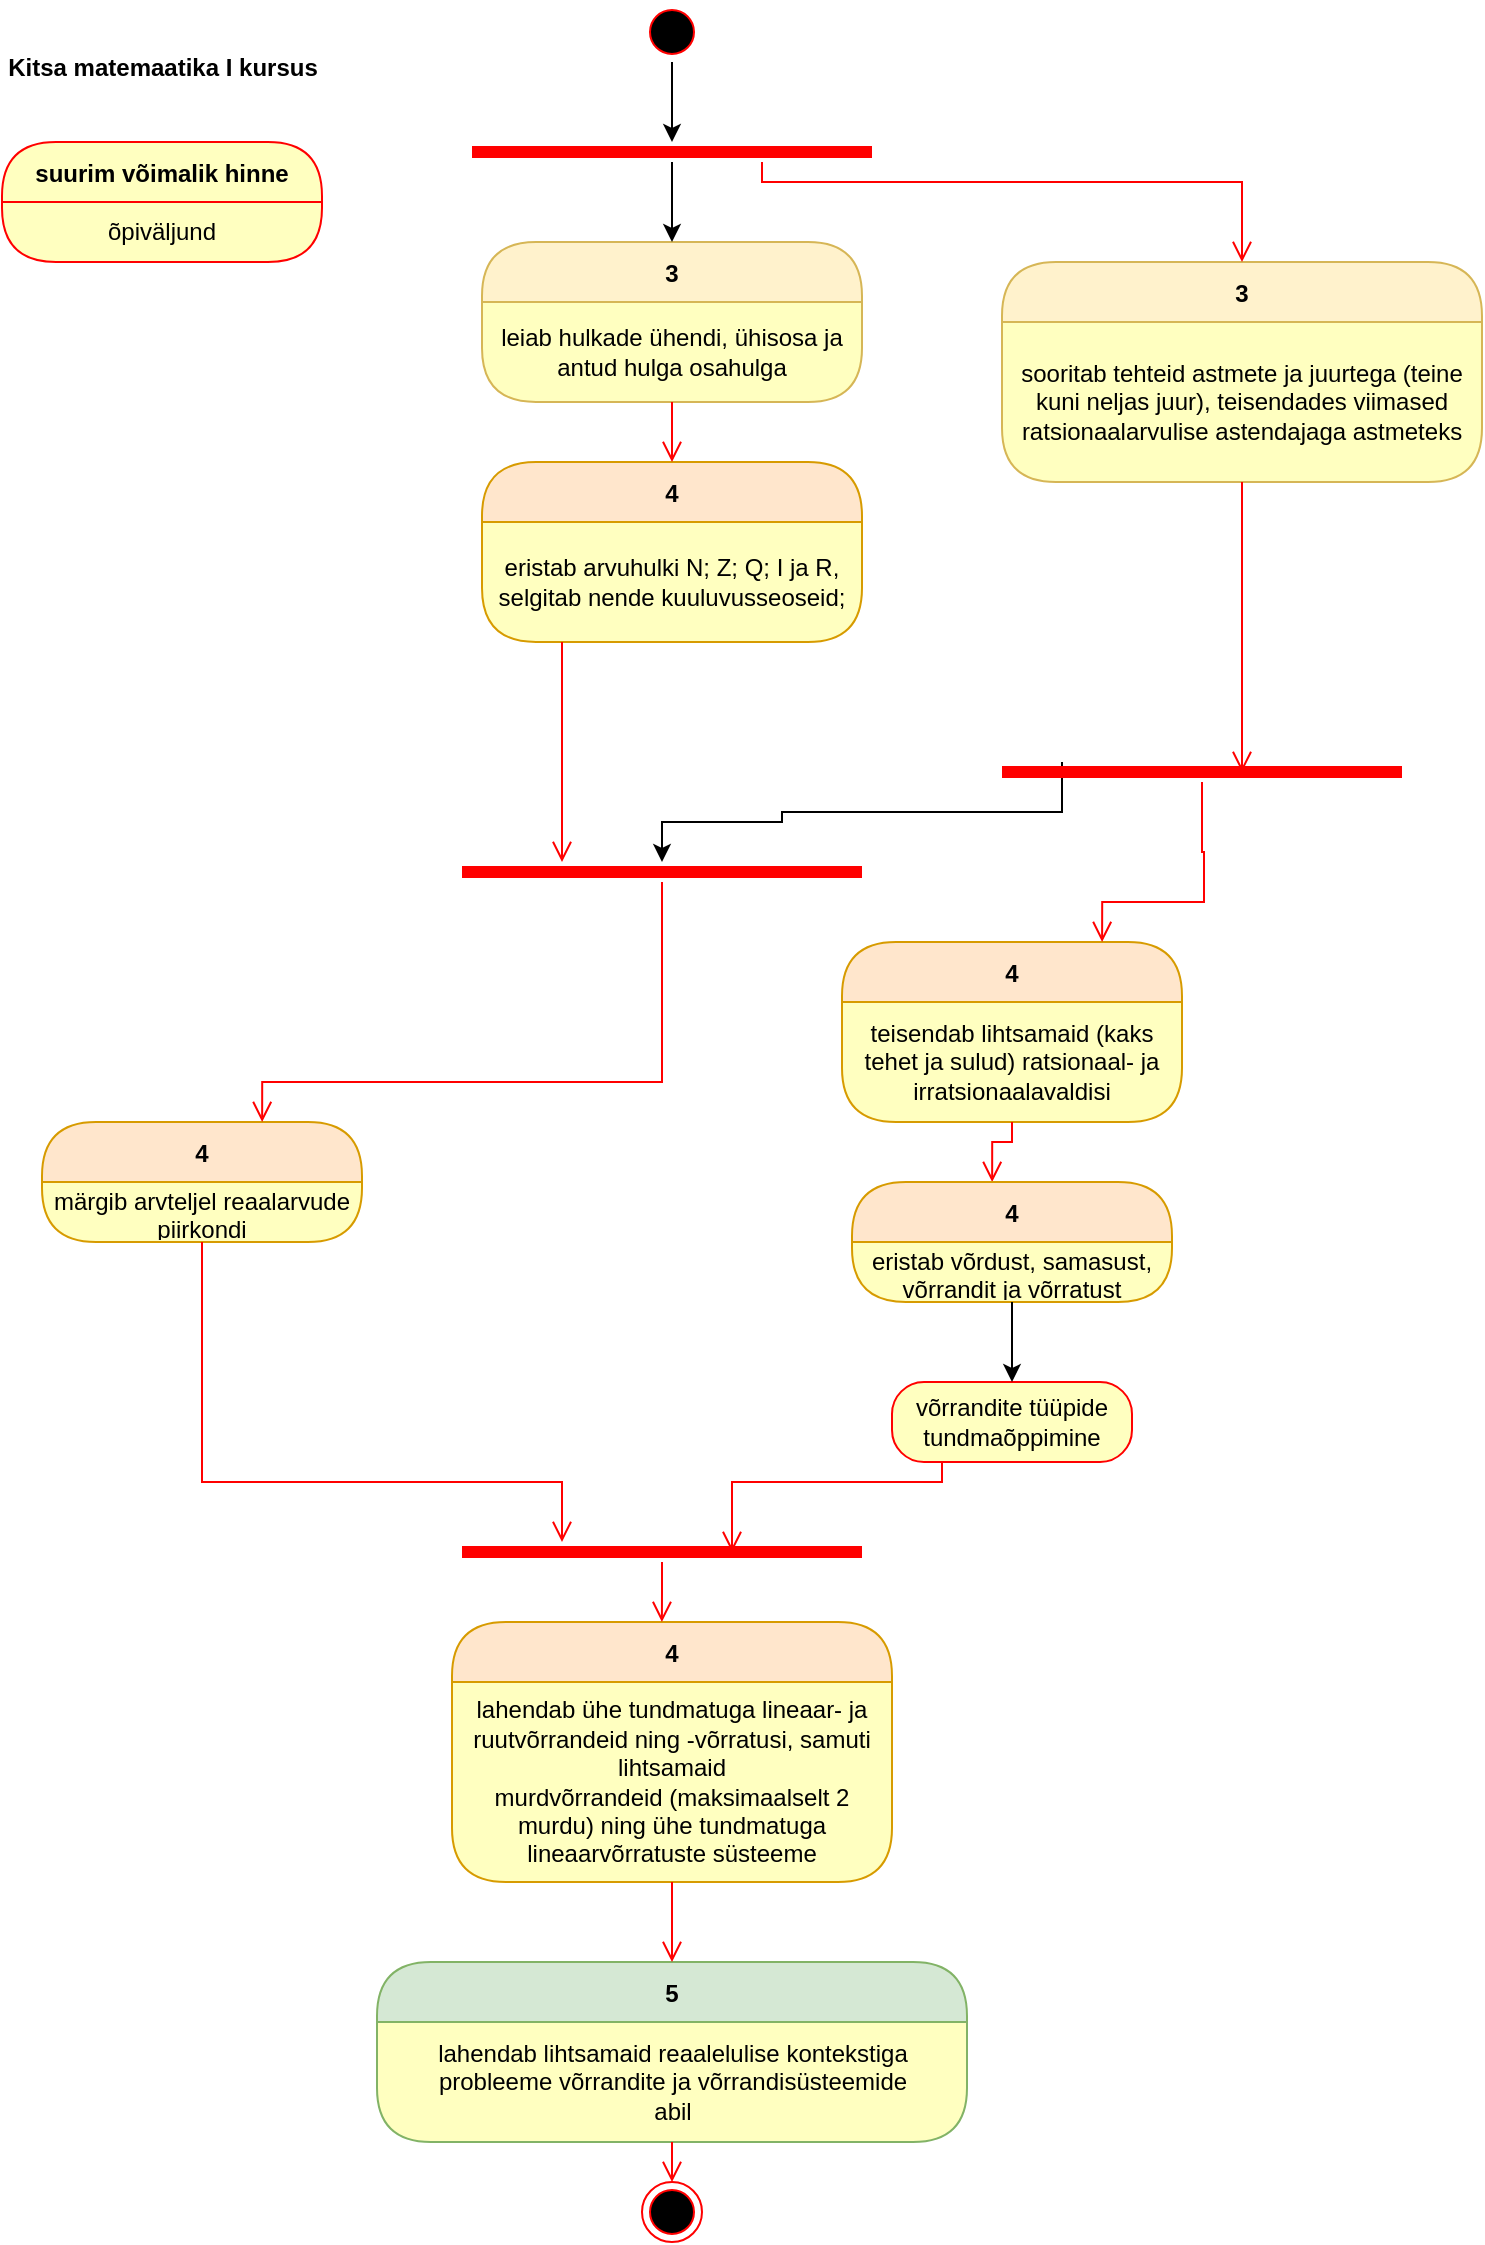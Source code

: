 <mxfile version="24.8.3">
  <diagram name="Page-1" id="HOLbYARwxGNt5G9FzNMO">
    <mxGraphModel dx="1380" dy="907" grid="1" gridSize="10" guides="1" tooltips="1" connect="1" arrows="1" fold="1" page="1" pageScale="1" pageWidth="827" pageHeight="1169" math="0" shadow="0">
      <root>
        <mxCell id="0" />
        <mxCell id="1" parent="0" />
        <mxCell id="H3njUC9bQLBFBT5jkG47-1" value="" style="ellipse;html=1;shape=endState;fillColor=#000000;strokeColor=#ff0000;" parent="1" vertex="1">
          <mxGeometry x="370" y="1110" width="30" height="30" as="geometry" />
        </mxCell>
        <mxCell id="H3njUC9bQLBFBT5jkG47-2" value="5" style="swimlane;fontStyle=1;align=center;verticalAlign=middle;childLayout=stackLayout;horizontal=1;startSize=30;horizontalStack=0;resizeParent=0;resizeLast=1;container=0;collapsible=0;rounded=1;arcSize=30;strokeColor=#82b366;fillColor=#d5e8d4;swimlaneFillColor=#ffffc0;dropTarget=0;" parent="1" vertex="1">
          <mxGeometry x="237.5" y="1000" width="295" height="90" as="geometry" />
        </mxCell>
        <mxCell id="H3njUC9bQLBFBT5jkG47-3" value=" lahendab lihtsamaid reaalelulise kontekstiga probleeme võrrandite ja võrrandisüsteemide&lt;br/&gt;abil" style="text;html=1;strokeColor=none;fillColor=none;align=center;verticalAlign=middle;spacingLeft=4;spacingRight=4;whiteSpace=wrap;overflow=hidden;rotatable=0;fontColor=#000000;" parent="H3njUC9bQLBFBT5jkG47-2" vertex="1">
          <mxGeometry y="30" width="295" height="60" as="geometry" />
        </mxCell>
        <mxCell id="H3njUC9bQLBFBT5jkG47-4" value="" style="edgeStyle=orthogonalEdgeStyle;html=1;verticalAlign=bottom;endArrow=open;endSize=8;strokeColor=#ff0000;rounded=0;" parent="1" source="H3njUC9bQLBFBT5jkG47-2" target="H3njUC9bQLBFBT5jkG47-1" edge="1">
          <mxGeometry relative="1" as="geometry">
            <mxPoint x="380" y="980" as="targetPoint" />
          </mxGeometry>
        </mxCell>
        <mxCell id="H3njUC9bQLBFBT5jkG47-5" value="4" style="swimlane;fontStyle=1;align=center;verticalAlign=middle;childLayout=stackLayout;horizontal=1;startSize=30;horizontalStack=0;resizeParent=0;resizeLast=1;container=0;collapsible=0;rounded=1;arcSize=30;strokeColor=#d79b00;fillColor=#ffe6cc;swimlaneFillColor=#ffffc0;dropTarget=0;" parent="1" vertex="1">
          <mxGeometry x="470" y="490" width="170" height="90" as="geometry" />
        </mxCell>
        <mxCell id="H3njUC9bQLBFBT5jkG47-6" value=" teisendab lihtsamaid (kaks tehet ja sulud) ratsionaal- ja irratsionaalavaldisi" style="text;html=1;strokeColor=none;fillColor=none;align=center;verticalAlign=middle;spacingLeft=4;spacingRight=4;whiteSpace=wrap;overflow=hidden;rotatable=0;fontColor=#000000;" parent="H3njUC9bQLBFBT5jkG47-5" vertex="1">
          <mxGeometry y="30" width="170" height="60" as="geometry" />
        </mxCell>
        <mxCell id="H3njUC9bQLBFBT5jkG47-7" value="" style="edgeStyle=orthogonalEdgeStyle;html=1;verticalAlign=bottom;endArrow=open;endSize=8;strokeColor=#ff0000;rounded=0;entryX=0.438;entryY=0;entryDx=0;entryDy=0;entryPerimeter=0;" parent="1" source="H3njUC9bQLBFBT5jkG47-5" target="H3njUC9bQLBFBT5jkG47-14" edge="1">
          <mxGeometry relative="1" as="geometry">
            <mxPoint x="420" y="720" as="targetPoint" />
            <Array as="points">
              <mxPoint x="555" y="590" />
              <mxPoint x="545" y="590" />
            </Array>
          </mxGeometry>
        </mxCell>
        <mxCell id="H3njUC9bQLBFBT5jkG47-8" value="3" style="swimlane;fontStyle=1;align=center;verticalAlign=middle;childLayout=stackLayout;horizontal=1;startSize=30;horizontalStack=0;resizeParent=0;resizeLast=1;container=0;collapsible=0;rounded=1;arcSize=30;strokeColor=#d6b656;fillColor=#fff2cc;swimlaneFillColor=#ffffc0;dropTarget=0;" parent="1" vertex="1">
          <mxGeometry x="550" y="150" width="240" height="110" as="geometry" />
        </mxCell>
        <mxCell id="H3njUC9bQLBFBT5jkG47-9" value="sooritab tehteid astmete ja juurtega (teine kuni neljas juur), teisendades viimased&lt;br/&gt;ratsionaalarvulise astendajaga astmeteks" style="text;html=1;strokeColor=none;fillColor=none;align=center;verticalAlign=middle;spacingLeft=4;spacingRight=4;whiteSpace=wrap;overflow=hidden;rotatable=0;fontColor=#000000;" parent="H3njUC9bQLBFBT5jkG47-8" vertex="1">
          <mxGeometry y="30" width="240" height="80" as="geometry" />
        </mxCell>
        <mxCell id="H3njUC9bQLBFBT5jkG47-10" value="" style="edgeStyle=orthogonalEdgeStyle;html=1;verticalAlign=bottom;endArrow=open;endSize=8;strokeColor=#ff0000;rounded=0;entryX=0.6;entryY=0.5;entryDx=0;entryDy=0;entryPerimeter=0;" parent="1" source="H3njUC9bQLBFBT5jkG47-8" target="H3njUC9bQLBFBT5jkG47-42" edge="1">
          <mxGeometry relative="1" as="geometry">
            <mxPoint x="380" y="800" as="targetPoint" />
            <Array as="points">
              <mxPoint x="670" y="370" />
              <mxPoint x="670" y="370" />
            </Array>
          </mxGeometry>
        </mxCell>
        <mxCell id="H3njUC9bQLBFBT5jkG47-11" value="4" style="swimlane;fontStyle=1;align=center;verticalAlign=middle;childLayout=stackLayout;horizontal=1;startSize=30;horizontalStack=0;resizeParent=0;resizeLast=1;container=0;collapsible=0;rounded=1;arcSize=30;strokeColor=#d79b00;fillColor=#ffe6cc;swimlaneFillColor=#ffffc0;dropTarget=0;" parent="1" vertex="1">
          <mxGeometry x="275" y="830" width="220" height="130" as="geometry" />
        </mxCell>
        <mxCell id="H3njUC9bQLBFBT5jkG47-12" value=" lahendab ühe tundmatuga lineaar- ja ruutvõrrandeid ning -võrratusi, samuti lihtsamaid&lt;br/&gt;murdvõrrandeid (maksimaalselt 2 murdu) ning ühe tundmatuga lineaarvõrratuste süsteeme" style="text;html=1;strokeColor=none;fillColor=none;align=center;verticalAlign=middle;spacingLeft=4;spacingRight=4;whiteSpace=wrap;overflow=hidden;rotatable=0;fontColor=#000000;" parent="H3njUC9bQLBFBT5jkG47-11" vertex="1">
          <mxGeometry y="30" width="220" height="100" as="geometry" />
        </mxCell>
        <mxCell id="H3njUC9bQLBFBT5jkG47-13" value="" style="edgeStyle=orthogonalEdgeStyle;html=1;verticalAlign=bottom;endArrow=open;endSize=8;strokeColor=#ff0000;rounded=0;" parent="1" source="H3njUC9bQLBFBT5jkG47-11" target="H3njUC9bQLBFBT5jkG47-2" edge="1">
          <mxGeometry relative="1" as="geometry">
            <mxPoint x="380" y="560" as="targetPoint" />
            <Array as="points">
              <mxPoint x="385" y="980" />
              <mxPoint x="385" y="980" />
            </Array>
          </mxGeometry>
        </mxCell>
        <mxCell id="H3njUC9bQLBFBT5jkG47-14" value="4" style="swimlane;fontStyle=1;align=center;verticalAlign=middle;childLayout=stackLayout;horizontal=1;startSize=30;horizontalStack=0;resizeParent=0;resizeLast=1;container=0;collapsible=0;rounded=1;arcSize=30;strokeColor=#d79b00;fillColor=#ffe6cc;swimlaneFillColor=#ffffc0;dropTarget=0;" parent="1" vertex="1">
          <mxGeometry x="475" y="610" width="160" height="60" as="geometry" />
        </mxCell>
        <mxCell id="H3njUC9bQLBFBT5jkG47-15" value="eristab võrdust, samasust, võrrandit ja võrratust" style="text;html=1;strokeColor=none;fillColor=none;align=center;verticalAlign=middle;spacingLeft=4;spacingRight=4;whiteSpace=wrap;overflow=hidden;rotatable=0;fontColor=#000000;" parent="H3njUC9bQLBFBT5jkG47-14" vertex="1">
          <mxGeometry y="30" width="160" height="30" as="geometry" />
        </mxCell>
        <mxCell id="H3njUC9bQLBFBT5jkG47-17" value="4" style="swimlane;fontStyle=1;align=center;verticalAlign=middle;childLayout=stackLayout;horizontal=1;startSize=30;horizontalStack=0;resizeParent=0;resizeLast=1;container=0;collapsible=0;rounded=1;arcSize=30;strokeColor=#d79b00;fillColor=#ffe6cc;swimlaneFillColor=#ffffc0;dropTarget=0;" parent="1" vertex="1">
          <mxGeometry x="70" y="580" width="160" height="60" as="geometry" />
        </mxCell>
        <mxCell id="H3njUC9bQLBFBT5jkG47-18" value="märgib arvteljel reaalarvude piirkondi" style="text;html=1;strokeColor=none;fillColor=none;align=center;verticalAlign=middle;spacingLeft=4;spacingRight=4;whiteSpace=wrap;overflow=hidden;rotatable=0;fontColor=#000000;" parent="H3njUC9bQLBFBT5jkG47-17" vertex="1">
          <mxGeometry y="30" width="160" height="30" as="geometry" />
        </mxCell>
        <mxCell id="H3njUC9bQLBFBT5jkG47-19" value="" style="edgeStyle=orthogonalEdgeStyle;html=1;verticalAlign=bottom;endArrow=open;endSize=8;strokeColor=#ff0000;rounded=0;entryX=0.25;entryY=0;entryDx=0;entryDy=0;entryPerimeter=0;" parent="1" source="H3njUC9bQLBFBT5jkG47-17" target="H3njUC9bQLBFBT5jkG47-44" edge="1">
          <mxGeometry relative="1" as="geometry">
            <mxPoint x="380" y="420" as="targetPoint" />
            <Array as="points">
              <mxPoint x="150" y="760" />
              <mxPoint x="330" y="760" />
            </Array>
          </mxGeometry>
        </mxCell>
        <mxCell id="H3njUC9bQLBFBT5jkG47-20" value="4" style="swimlane;fontStyle=1;align=center;verticalAlign=middle;childLayout=stackLayout;horizontal=1;startSize=30;horizontalStack=0;resizeParent=0;resizeLast=1;container=0;collapsible=0;rounded=1;arcSize=30;strokeColor=#d79b00;fillColor=#ffe6cc;swimlaneFillColor=#ffffc0;dropTarget=0;" parent="1" vertex="1">
          <mxGeometry x="290" y="250" width="190" height="90" as="geometry" />
        </mxCell>
        <mxCell id="H3njUC9bQLBFBT5jkG47-21" value="eristab arvuhulki N; Z; Q; I ja R, selgitab nende kuuluvusseoseid;" style="text;html=1;strokeColor=none;fillColor=none;align=center;verticalAlign=middle;spacingLeft=4;spacingRight=4;whiteSpace=wrap;overflow=hidden;rotatable=0;fontColor=#000000;" parent="H3njUC9bQLBFBT5jkG47-20" vertex="1">
          <mxGeometry y="30" width="190" height="60" as="geometry" />
        </mxCell>
        <mxCell id="H3njUC9bQLBFBT5jkG47-22" value="" style="edgeStyle=orthogonalEdgeStyle;html=1;verticalAlign=bottom;endArrow=open;endSize=8;strokeColor=#ff0000;rounded=0;entryX=0.25;entryY=0;entryDx=0;entryDy=0;entryPerimeter=0;" parent="1" source="H3njUC9bQLBFBT5jkG47-20" target="H3njUC9bQLBFBT5jkG47-36" edge="1">
          <mxGeometry relative="1" as="geometry">
            <mxPoint x="380" y="280" as="targetPoint" />
            <Array as="points">
              <mxPoint x="330" y="340" />
              <mxPoint x="330" y="340" />
            </Array>
          </mxGeometry>
        </mxCell>
        <mxCell id="H3njUC9bQLBFBT5jkG47-23" value="3" style="swimlane;fontStyle=1;align=center;verticalAlign=middle;childLayout=stackLayout;horizontal=1;startSize=30;horizontalStack=0;resizeParent=0;resizeLast=1;container=0;collapsible=0;rounded=1;arcSize=30;strokeColor=#d6b656;fillColor=#fff2cc;swimlaneFillColor=#ffffc0;dropTarget=0;" parent="1" vertex="1">
          <mxGeometry x="290" y="140" width="190" height="80" as="geometry" />
        </mxCell>
        <mxCell id="H3njUC9bQLBFBT5jkG47-24" value=" leiab hulkade ühendi, ühisosa ja antud hulga osahulga" style="text;html=1;strokeColor=none;fillColor=none;align=center;verticalAlign=middle;spacingLeft=4;spacingRight=4;whiteSpace=wrap;overflow=hidden;rotatable=0;fontColor=#000000;" parent="H3njUC9bQLBFBT5jkG47-23" vertex="1">
          <mxGeometry y="30" width="190" height="50" as="geometry" />
        </mxCell>
        <mxCell id="H3njUC9bQLBFBT5jkG47-29" value=" leiab hulkade ühendi, ühisosa ja antud hulga osahulga" style="text;html=1;strokeColor=none;fillColor=none;align=center;verticalAlign=middle;spacingLeft=4;spacingRight=4;whiteSpace=wrap;overflow=hidden;rotatable=0;fontColor=#000000;" parent="H3njUC9bQLBFBT5jkG47-23" vertex="1">
          <mxGeometry y="80" width="190" as="geometry" />
        </mxCell>
        <mxCell id="H3njUC9bQLBFBT5jkG47-25" value="" style="edgeStyle=orthogonalEdgeStyle;html=1;verticalAlign=bottom;endArrow=open;endSize=8;strokeColor=#ff0000;rounded=0;" parent="1" source="H3njUC9bQLBFBT5jkG47-23" target="H3njUC9bQLBFBT5jkG47-20" edge="1">
          <mxGeometry relative="1" as="geometry">
            <mxPoint x="300" y="180" as="targetPoint" />
          </mxGeometry>
        </mxCell>
        <mxCell id="H3njUC9bQLBFBT5jkG47-26" value="" style="ellipse;html=1;shape=startState;fillColor=#000000;strokeColor=#ff0000;" parent="1" vertex="1">
          <mxGeometry x="370" y="20" width="30" height="30" as="geometry" />
        </mxCell>
        <mxCell id="H3njUC9bQLBFBT5jkG47-28" style="edgeStyle=orthogonalEdgeStyle;rounded=0;orthogonalLoop=1;jettySize=auto;html=1;exitX=0.15;exitY=0;exitDx=0;exitDy=0;exitPerimeter=0;" parent="1" source="H3njUC9bQLBFBT5jkG47-42" target="H3njUC9bQLBFBT5jkG47-36" edge="1">
          <mxGeometry relative="1" as="geometry">
            <mxPoint x="640" y="320" as="sourcePoint" />
            <Array as="points">
              <mxPoint x="580" y="425" />
              <mxPoint x="440" y="425" />
              <mxPoint x="440" y="430" />
              <mxPoint x="380" y="430" />
            </Array>
          </mxGeometry>
        </mxCell>
        <mxCell id="H3njUC9bQLBFBT5jkG47-33" value="võrrandite tüüpide tundmaõppimine" style="rounded=1;whiteSpace=wrap;html=1;arcSize=40;fontColor=#000000;fillColor=#ffffc0;strokeColor=#ff0000;" parent="1" vertex="1">
          <mxGeometry x="495" y="710" width="120" height="40" as="geometry" />
        </mxCell>
        <mxCell id="H3njUC9bQLBFBT5jkG47-34" value="" style="edgeStyle=orthogonalEdgeStyle;html=1;verticalAlign=bottom;endArrow=open;endSize=8;strokeColor=#ff0000;rounded=0;entryX=0.675;entryY=0.5;entryDx=0;entryDy=0;entryPerimeter=0;" parent="1" source="H3njUC9bQLBFBT5jkG47-33" target="H3njUC9bQLBFBT5jkG47-44" edge="1">
          <mxGeometry relative="1" as="geometry">
            <mxPoint x="570" y="920" as="targetPoint" />
            <Array as="points">
              <mxPoint x="520" y="760" />
              <mxPoint x="415" y="760" />
            </Array>
          </mxGeometry>
        </mxCell>
        <mxCell id="H3njUC9bQLBFBT5jkG47-35" style="edgeStyle=orthogonalEdgeStyle;rounded=0;orthogonalLoop=1;jettySize=auto;html=1;" parent="1" source="H3njUC9bQLBFBT5jkG47-15" target="H3njUC9bQLBFBT5jkG47-33" edge="1">
          <mxGeometry relative="1" as="geometry" />
        </mxCell>
        <mxCell id="H3njUC9bQLBFBT5jkG47-36" value="" style="shape=line;html=1;strokeWidth=6;strokeColor=#ff0000;" parent="1" vertex="1">
          <mxGeometry x="280" y="450" width="200" height="10" as="geometry" />
        </mxCell>
        <mxCell id="H3njUC9bQLBFBT5jkG47-37" value="" style="edgeStyle=orthogonalEdgeStyle;html=1;verticalAlign=bottom;endArrow=open;endSize=8;strokeColor=#ff0000;rounded=0;entryX=0.688;entryY=0;entryDx=0;entryDy=0;entryPerimeter=0;" parent="1" source="H3njUC9bQLBFBT5jkG47-36" target="H3njUC9bQLBFBT5jkG47-17" edge="1">
          <mxGeometry relative="1" as="geometry">
            <mxPoint x="385" y="380" as="targetPoint" />
            <Array as="points">
              <mxPoint x="380" y="560" />
              <mxPoint x="180" y="560" />
            </Array>
          </mxGeometry>
        </mxCell>
        <mxCell id="H3njUC9bQLBFBT5jkG47-41" style="edgeStyle=orthogonalEdgeStyle;rounded=0;orthogonalLoop=1;jettySize=auto;html=1;" parent="1" source="H3njUC9bQLBFBT5jkG47-38" target="H3njUC9bQLBFBT5jkG47-23" edge="1">
          <mxGeometry relative="1" as="geometry" />
        </mxCell>
        <mxCell id="H3njUC9bQLBFBT5jkG47-38" value="" style="shape=line;html=1;strokeWidth=6;strokeColor=#ff0000;" parent="1" vertex="1">
          <mxGeometry x="285" y="90" width="200" height="10" as="geometry" />
        </mxCell>
        <mxCell id="H3njUC9bQLBFBT5jkG47-39" value="" style="edgeStyle=orthogonalEdgeStyle;html=1;verticalAlign=bottom;endArrow=open;endSize=8;strokeColor=#ff0000;rounded=0;entryX=0.5;entryY=0;entryDx=0;entryDy=0;entryPerimeter=0;" parent="1" source="H3njUC9bQLBFBT5jkG47-38" target="H3njUC9bQLBFBT5jkG47-8" edge="1">
          <mxGeometry relative="1" as="geometry">
            <mxPoint x="760" y="630" as="targetPoint" />
            <Array as="points">
              <mxPoint x="430" y="110" />
              <mxPoint x="670" y="110" />
            </Array>
          </mxGeometry>
        </mxCell>
        <mxCell id="H3njUC9bQLBFBT5jkG47-40" style="edgeStyle=orthogonalEdgeStyle;rounded=0;orthogonalLoop=1;jettySize=auto;html=1;entryX=0.5;entryY=0;entryDx=0;entryDy=0;entryPerimeter=0;" parent="1" source="H3njUC9bQLBFBT5jkG47-26" target="H3njUC9bQLBFBT5jkG47-38" edge="1">
          <mxGeometry relative="1" as="geometry" />
        </mxCell>
        <mxCell id="H3njUC9bQLBFBT5jkG47-42" value="" style="shape=line;html=1;strokeWidth=6;strokeColor=#ff0000;" parent="1" vertex="1">
          <mxGeometry x="550" y="400" width="200" height="10" as="geometry" />
        </mxCell>
        <mxCell id="H3njUC9bQLBFBT5jkG47-43" value="" style="edgeStyle=orthogonalEdgeStyle;html=1;verticalAlign=bottom;endArrow=open;endSize=8;strokeColor=#ff0000;rounded=0;entryX=0.765;entryY=0;entryDx=0;entryDy=0;entryPerimeter=0;" parent="1" source="H3njUC9bQLBFBT5jkG47-42" target="H3njUC9bQLBFBT5jkG47-5" edge="1">
          <mxGeometry relative="1" as="geometry">
            <mxPoint x="650" y="480" as="targetPoint" />
            <Array as="points">
              <mxPoint x="650" y="445" />
              <mxPoint x="651" y="445" />
              <mxPoint x="651" y="470" />
              <mxPoint x="600" y="470" />
            </Array>
          </mxGeometry>
        </mxCell>
        <mxCell id="H3njUC9bQLBFBT5jkG47-44" value="" style="shape=line;html=1;strokeWidth=6;strokeColor=#ff0000;" parent="1" vertex="1">
          <mxGeometry x="280" y="790" width="200" height="10" as="geometry" />
        </mxCell>
        <mxCell id="H3njUC9bQLBFBT5jkG47-45" value="" style="edgeStyle=orthogonalEdgeStyle;html=1;verticalAlign=bottom;endArrow=open;endSize=8;strokeColor=#ff0000;rounded=0;entryX=0.477;entryY=0;entryDx=0;entryDy=0;entryPerimeter=0;" parent="1" source="H3njUC9bQLBFBT5jkG47-44" target="H3njUC9bQLBFBT5jkG47-11" edge="1">
          <mxGeometry relative="1" as="geometry">
            <mxPoint x="240" y="840" as="targetPoint" />
          </mxGeometry>
        </mxCell>
        <mxCell id="Rrk2SFUDBp2oYCEs8pPQ-1" value="Kitsa matemaatika I kursus" style="text;align=center;fontStyle=1;verticalAlign=middle;spacingLeft=3;spacingRight=3;strokeColor=none;rotatable=0;points=[[0,0.5],[1,0.5]];portConstraint=eastwest;html=1;" vertex="1" parent="1">
          <mxGeometry x="90" y="40" width="80" height="26" as="geometry" />
        </mxCell>
        <mxCell id="Rrk2SFUDBp2oYCEs8pPQ-2" value="suurim võimalik hinne" style="swimlane;fontStyle=1;align=center;verticalAlign=middle;childLayout=stackLayout;horizontal=1;startSize=30;horizontalStack=0;resizeParent=0;resizeLast=1;container=0;fontColor=#000000;collapsible=0;rounded=1;arcSize=30;strokeColor=#ff0000;fillColor=#ffffc0;swimlaneFillColor=#ffffc0;dropTarget=0;" vertex="1" parent="1">
          <mxGeometry x="50" y="90" width="160" height="60" as="geometry" />
        </mxCell>
        <mxCell id="Rrk2SFUDBp2oYCEs8pPQ-3" value="õpiväljund" style="text;html=1;strokeColor=none;fillColor=none;align=center;verticalAlign=middle;spacingLeft=4;spacingRight=4;whiteSpace=wrap;overflow=hidden;rotatable=0;fontColor=#000000;" vertex="1" parent="Rrk2SFUDBp2oYCEs8pPQ-2">
          <mxGeometry y="30" width="160" height="30" as="geometry" />
        </mxCell>
      </root>
    </mxGraphModel>
  </diagram>
</mxfile>
